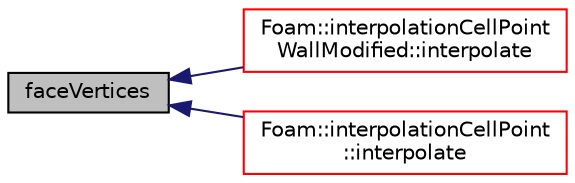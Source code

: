 digraph "faceVertices"
{
  bgcolor="transparent";
  edge [fontname="Helvetica",fontsize="10",labelfontname="Helvetica",labelfontsize="10"];
  node [fontname="Helvetica",fontsize="10",shape=record];
  rankdir="LR";
  Node1 [label="faceVertices",height=0.2,width=0.4,color="black", fillcolor="grey75", style="filled", fontcolor="black"];
  Node1 -> Node2 [dir="back",color="midnightblue",fontsize="10",style="solid",fontname="Helvetica"];
  Node2 [label="Foam::interpolationCellPoint\lWallModified::interpolate",height=0.2,width=0.4,color="red",URL="$a01174.html#a57fc05598ea1d34f870f07333089631d",tooltip="Interpolate field for the given cellPointWeight. "];
  Node1 -> Node3 [dir="back",color="midnightblue",fontsize="10",style="solid",fontname="Helvetica"];
  Node3 [label="Foam::interpolationCellPoint\l::interpolate",height=0.2,width=0.4,color="red",URL="$a01172.html#abc137f1878ea56b57299f529b073129a",tooltip="Interpolate field for the given cellPointWeight. "];
}
